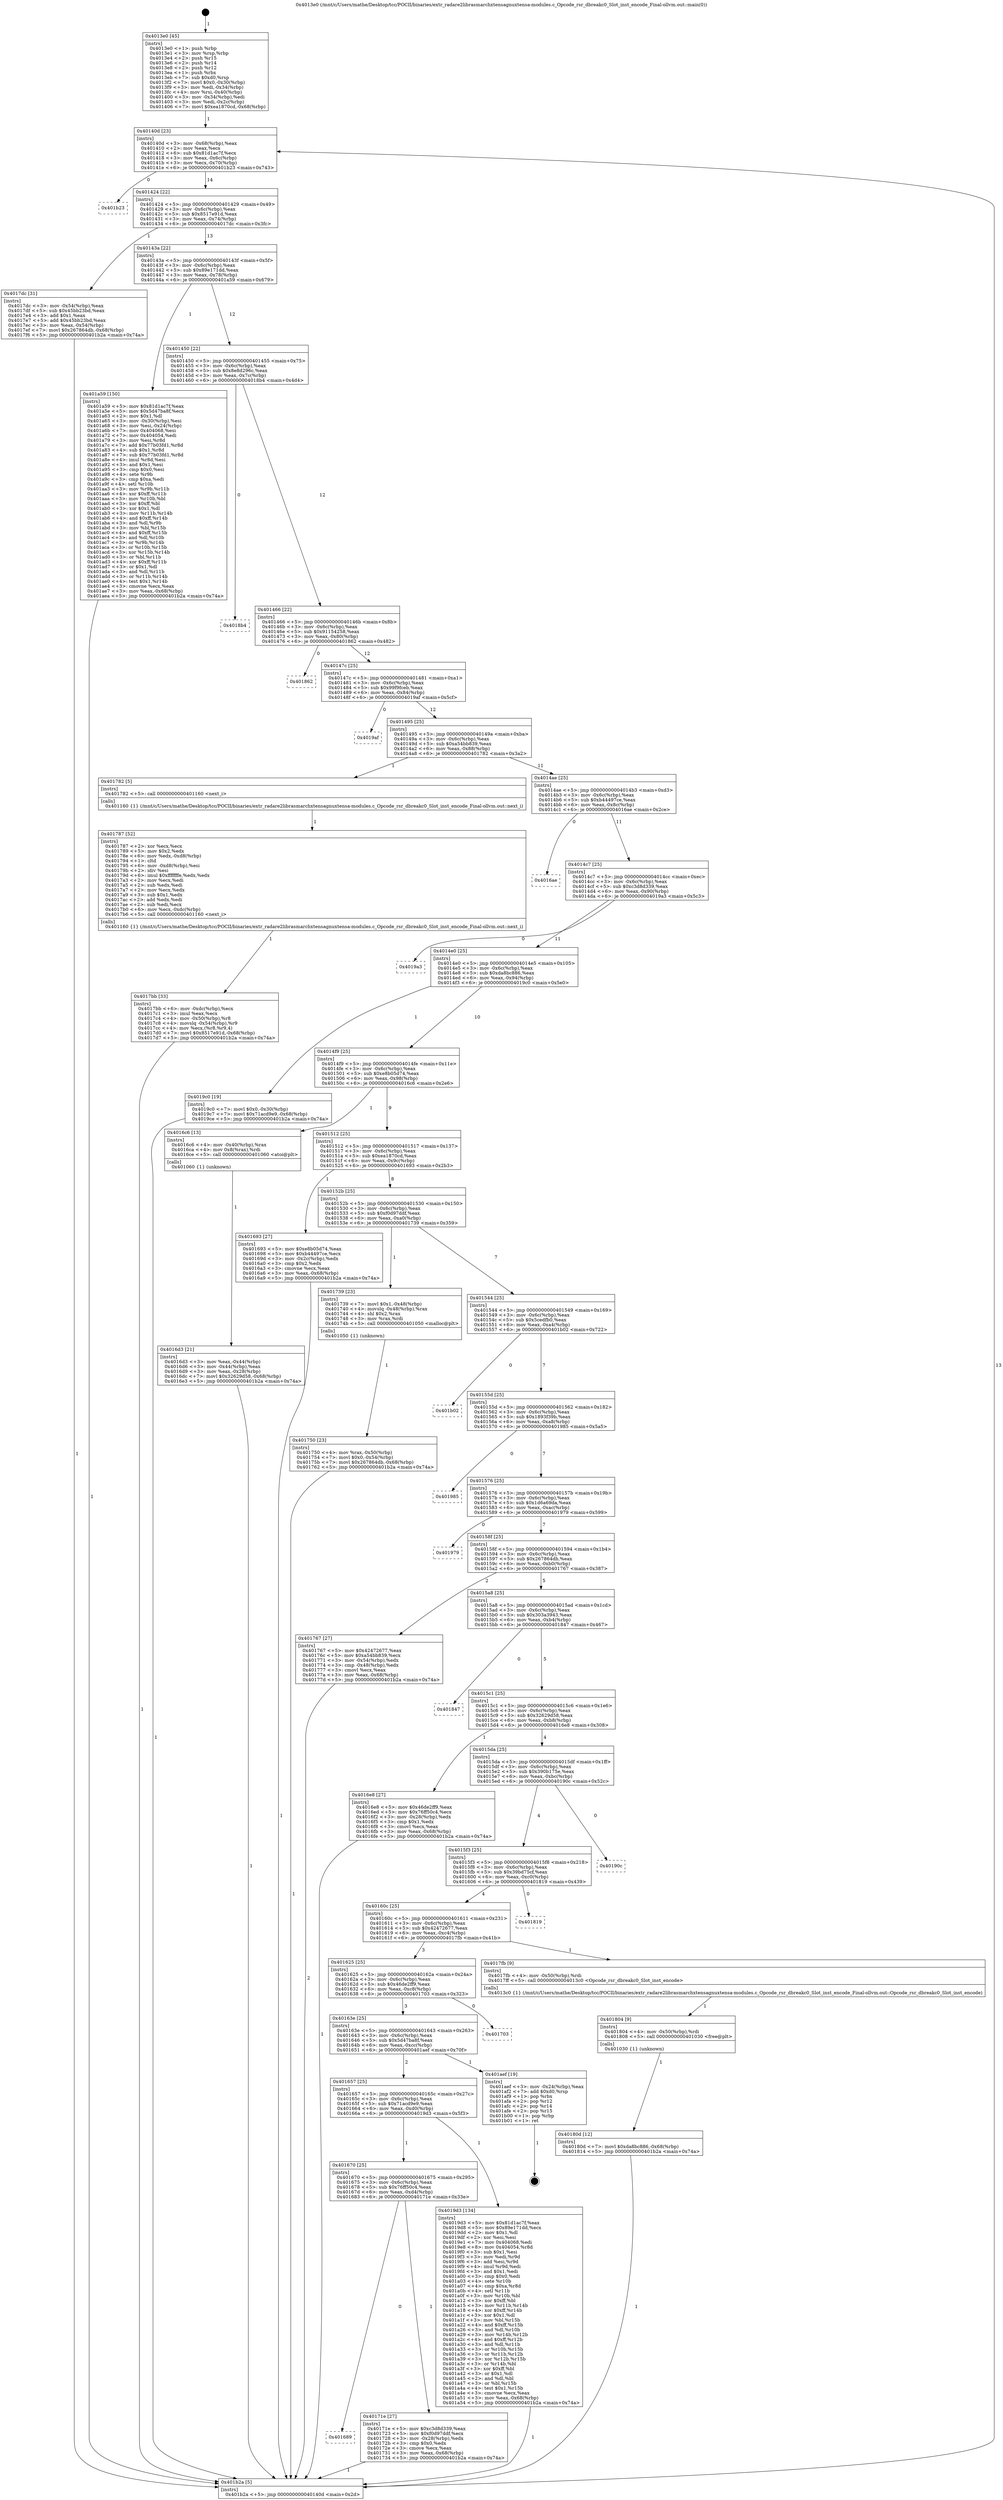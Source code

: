 digraph "0x4013e0" {
  label = "0x4013e0 (/mnt/c/Users/mathe/Desktop/tcc/POCII/binaries/extr_radare2librasmarchxtensagnuxtensa-modules.c_Opcode_rsr_dbreakc0_Slot_inst_encode_Final-ollvm.out::main(0))"
  labelloc = "t"
  node[shape=record]

  Entry [label="",width=0.3,height=0.3,shape=circle,fillcolor=black,style=filled]
  "0x40140d" [label="{
     0x40140d [23]\l
     | [instrs]\l
     &nbsp;&nbsp;0x40140d \<+3\>: mov -0x68(%rbp),%eax\l
     &nbsp;&nbsp;0x401410 \<+2\>: mov %eax,%ecx\l
     &nbsp;&nbsp;0x401412 \<+6\>: sub $0x81d1ac7f,%ecx\l
     &nbsp;&nbsp;0x401418 \<+3\>: mov %eax,-0x6c(%rbp)\l
     &nbsp;&nbsp;0x40141b \<+3\>: mov %ecx,-0x70(%rbp)\l
     &nbsp;&nbsp;0x40141e \<+6\>: je 0000000000401b23 \<main+0x743\>\l
  }"]
  "0x401b23" [label="{
     0x401b23\l
  }", style=dashed]
  "0x401424" [label="{
     0x401424 [22]\l
     | [instrs]\l
     &nbsp;&nbsp;0x401424 \<+5\>: jmp 0000000000401429 \<main+0x49\>\l
     &nbsp;&nbsp;0x401429 \<+3\>: mov -0x6c(%rbp),%eax\l
     &nbsp;&nbsp;0x40142c \<+5\>: sub $0x8517e91d,%eax\l
     &nbsp;&nbsp;0x401431 \<+3\>: mov %eax,-0x74(%rbp)\l
     &nbsp;&nbsp;0x401434 \<+6\>: je 00000000004017dc \<main+0x3fc\>\l
  }"]
  Exit [label="",width=0.3,height=0.3,shape=circle,fillcolor=black,style=filled,peripheries=2]
  "0x4017dc" [label="{
     0x4017dc [31]\l
     | [instrs]\l
     &nbsp;&nbsp;0x4017dc \<+3\>: mov -0x54(%rbp),%eax\l
     &nbsp;&nbsp;0x4017df \<+5\>: sub $0x45bb23bd,%eax\l
     &nbsp;&nbsp;0x4017e4 \<+3\>: add $0x1,%eax\l
     &nbsp;&nbsp;0x4017e7 \<+5\>: add $0x45bb23bd,%eax\l
     &nbsp;&nbsp;0x4017ec \<+3\>: mov %eax,-0x54(%rbp)\l
     &nbsp;&nbsp;0x4017ef \<+7\>: movl $0x267864db,-0x68(%rbp)\l
     &nbsp;&nbsp;0x4017f6 \<+5\>: jmp 0000000000401b2a \<main+0x74a\>\l
  }"]
  "0x40143a" [label="{
     0x40143a [22]\l
     | [instrs]\l
     &nbsp;&nbsp;0x40143a \<+5\>: jmp 000000000040143f \<main+0x5f\>\l
     &nbsp;&nbsp;0x40143f \<+3\>: mov -0x6c(%rbp),%eax\l
     &nbsp;&nbsp;0x401442 \<+5\>: sub $0x89e171dd,%eax\l
     &nbsp;&nbsp;0x401447 \<+3\>: mov %eax,-0x78(%rbp)\l
     &nbsp;&nbsp;0x40144a \<+6\>: je 0000000000401a59 \<main+0x679\>\l
  }"]
  "0x40180d" [label="{
     0x40180d [12]\l
     | [instrs]\l
     &nbsp;&nbsp;0x40180d \<+7\>: movl $0xda8bc886,-0x68(%rbp)\l
     &nbsp;&nbsp;0x401814 \<+5\>: jmp 0000000000401b2a \<main+0x74a\>\l
  }"]
  "0x401a59" [label="{
     0x401a59 [150]\l
     | [instrs]\l
     &nbsp;&nbsp;0x401a59 \<+5\>: mov $0x81d1ac7f,%eax\l
     &nbsp;&nbsp;0x401a5e \<+5\>: mov $0x5d47ba8f,%ecx\l
     &nbsp;&nbsp;0x401a63 \<+2\>: mov $0x1,%dl\l
     &nbsp;&nbsp;0x401a65 \<+3\>: mov -0x30(%rbp),%esi\l
     &nbsp;&nbsp;0x401a68 \<+3\>: mov %esi,-0x24(%rbp)\l
     &nbsp;&nbsp;0x401a6b \<+7\>: mov 0x404068,%esi\l
     &nbsp;&nbsp;0x401a72 \<+7\>: mov 0x404054,%edi\l
     &nbsp;&nbsp;0x401a79 \<+3\>: mov %esi,%r8d\l
     &nbsp;&nbsp;0x401a7c \<+7\>: add $0x77b03fd1,%r8d\l
     &nbsp;&nbsp;0x401a83 \<+4\>: sub $0x1,%r8d\l
     &nbsp;&nbsp;0x401a87 \<+7\>: sub $0x77b03fd1,%r8d\l
     &nbsp;&nbsp;0x401a8e \<+4\>: imul %r8d,%esi\l
     &nbsp;&nbsp;0x401a92 \<+3\>: and $0x1,%esi\l
     &nbsp;&nbsp;0x401a95 \<+3\>: cmp $0x0,%esi\l
     &nbsp;&nbsp;0x401a98 \<+4\>: sete %r9b\l
     &nbsp;&nbsp;0x401a9c \<+3\>: cmp $0xa,%edi\l
     &nbsp;&nbsp;0x401a9f \<+4\>: setl %r10b\l
     &nbsp;&nbsp;0x401aa3 \<+3\>: mov %r9b,%r11b\l
     &nbsp;&nbsp;0x401aa6 \<+4\>: xor $0xff,%r11b\l
     &nbsp;&nbsp;0x401aaa \<+3\>: mov %r10b,%bl\l
     &nbsp;&nbsp;0x401aad \<+3\>: xor $0xff,%bl\l
     &nbsp;&nbsp;0x401ab0 \<+3\>: xor $0x1,%dl\l
     &nbsp;&nbsp;0x401ab3 \<+3\>: mov %r11b,%r14b\l
     &nbsp;&nbsp;0x401ab6 \<+4\>: and $0xff,%r14b\l
     &nbsp;&nbsp;0x401aba \<+3\>: and %dl,%r9b\l
     &nbsp;&nbsp;0x401abd \<+3\>: mov %bl,%r15b\l
     &nbsp;&nbsp;0x401ac0 \<+4\>: and $0xff,%r15b\l
     &nbsp;&nbsp;0x401ac4 \<+3\>: and %dl,%r10b\l
     &nbsp;&nbsp;0x401ac7 \<+3\>: or %r9b,%r14b\l
     &nbsp;&nbsp;0x401aca \<+3\>: or %r10b,%r15b\l
     &nbsp;&nbsp;0x401acd \<+3\>: xor %r15b,%r14b\l
     &nbsp;&nbsp;0x401ad0 \<+3\>: or %bl,%r11b\l
     &nbsp;&nbsp;0x401ad3 \<+4\>: xor $0xff,%r11b\l
     &nbsp;&nbsp;0x401ad7 \<+3\>: or $0x1,%dl\l
     &nbsp;&nbsp;0x401ada \<+3\>: and %dl,%r11b\l
     &nbsp;&nbsp;0x401add \<+3\>: or %r11b,%r14b\l
     &nbsp;&nbsp;0x401ae0 \<+4\>: test $0x1,%r14b\l
     &nbsp;&nbsp;0x401ae4 \<+3\>: cmovne %ecx,%eax\l
     &nbsp;&nbsp;0x401ae7 \<+3\>: mov %eax,-0x68(%rbp)\l
     &nbsp;&nbsp;0x401aea \<+5\>: jmp 0000000000401b2a \<main+0x74a\>\l
  }"]
  "0x401450" [label="{
     0x401450 [22]\l
     | [instrs]\l
     &nbsp;&nbsp;0x401450 \<+5\>: jmp 0000000000401455 \<main+0x75\>\l
     &nbsp;&nbsp;0x401455 \<+3\>: mov -0x6c(%rbp),%eax\l
     &nbsp;&nbsp;0x401458 \<+5\>: sub $0x8e8d296c,%eax\l
     &nbsp;&nbsp;0x40145d \<+3\>: mov %eax,-0x7c(%rbp)\l
     &nbsp;&nbsp;0x401460 \<+6\>: je 00000000004018b4 \<main+0x4d4\>\l
  }"]
  "0x401804" [label="{
     0x401804 [9]\l
     | [instrs]\l
     &nbsp;&nbsp;0x401804 \<+4\>: mov -0x50(%rbp),%rdi\l
     &nbsp;&nbsp;0x401808 \<+5\>: call 0000000000401030 \<free@plt\>\l
     | [calls]\l
     &nbsp;&nbsp;0x401030 \{1\} (unknown)\l
  }"]
  "0x4018b4" [label="{
     0x4018b4\l
  }", style=dashed]
  "0x401466" [label="{
     0x401466 [22]\l
     | [instrs]\l
     &nbsp;&nbsp;0x401466 \<+5\>: jmp 000000000040146b \<main+0x8b\>\l
     &nbsp;&nbsp;0x40146b \<+3\>: mov -0x6c(%rbp),%eax\l
     &nbsp;&nbsp;0x40146e \<+5\>: sub $0x91154258,%eax\l
     &nbsp;&nbsp;0x401473 \<+3\>: mov %eax,-0x80(%rbp)\l
     &nbsp;&nbsp;0x401476 \<+6\>: je 0000000000401862 \<main+0x482\>\l
  }"]
  "0x4017bb" [label="{
     0x4017bb [33]\l
     | [instrs]\l
     &nbsp;&nbsp;0x4017bb \<+6\>: mov -0xdc(%rbp),%ecx\l
     &nbsp;&nbsp;0x4017c1 \<+3\>: imul %eax,%ecx\l
     &nbsp;&nbsp;0x4017c4 \<+4\>: mov -0x50(%rbp),%r8\l
     &nbsp;&nbsp;0x4017c8 \<+4\>: movslq -0x54(%rbp),%r9\l
     &nbsp;&nbsp;0x4017cc \<+4\>: mov %ecx,(%r8,%r9,4)\l
     &nbsp;&nbsp;0x4017d0 \<+7\>: movl $0x8517e91d,-0x68(%rbp)\l
     &nbsp;&nbsp;0x4017d7 \<+5\>: jmp 0000000000401b2a \<main+0x74a\>\l
  }"]
  "0x401862" [label="{
     0x401862\l
  }", style=dashed]
  "0x40147c" [label="{
     0x40147c [25]\l
     | [instrs]\l
     &nbsp;&nbsp;0x40147c \<+5\>: jmp 0000000000401481 \<main+0xa1\>\l
     &nbsp;&nbsp;0x401481 \<+3\>: mov -0x6c(%rbp),%eax\l
     &nbsp;&nbsp;0x401484 \<+5\>: sub $0x99f9fceb,%eax\l
     &nbsp;&nbsp;0x401489 \<+6\>: mov %eax,-0x84(%rbp)\l
     &nbsp;&nbsp;0x40148f \<+6\>: je 00000000004019af \<main+0x5cf\>\l
  }"]
  "0x401787" [label="{
     0x401787 [52]\l
     | [instrs]\l
     &nbsp;&nbsp;0x401787 \<+2\>: xor %ecx,%ecx\l
     &nbsp;&nbsp;0x401789 \<+5\>: mov $0x2,%edx\l
     &nbsp;&nbsp;0x40178e \<+6\>: mov %edx,-0xd8(%rbp)\l
     &nbsp;&nbsp;0x401794 \<+1\>: cltd\l
     &nbsp;&nbsp;0x401795 \<+6\>: mov -0xd8(%rbp),%esi\l
     &nbsp;&nbsp;0x40179b \<+2\>: idiv %esi\l
     &nbsp;&nbsp;0x40179d \<+6\>: imul $0xfffffffe,%edx,%edx\l
     &nbsp;&nbsp;0x4017a3 \<+2\>: mov %ecx,%edi\l
     &nbsp;&nbsp;0x4017a5 \<+2\>: sub %edx,%edi\l
     &nbsp;&nbsp;0x4017a7 \<+2\>: mov %ecx,%edx\l
     &nbsp;&nbsp;0x4017a9 \<+3\>: sub $0x1,%edx\l
     &nbsp;&nbsp;0x4017ac \<+2\>: add %edx,%edi\l
     &nbsp;&nbsp;0x4017ae \<+2\>: sub %edi,%ecx\l
     &nbsp;&nbsp;0x4017b0 \<+6\>: mov %ecx,-0xdc(%rbp)\l
     &nbsp;&nbsp;0x4017b6 \<+5\>: call 0000000000401160 \<next_i\>\l
     | [calls]\l
     &nbsp;&nbsp;0x401160 \{1\} (/mnt/c/Users/mathe/Desktop/tcc/POCII/binaries/extr_radare2librasmarchxtensagnuxtensa-modules.c_Opcode_rsr_dbreakc0_Slot_inst_encode_Final-ollvm.out::next_i)\l
  }"]
  "0x4019af" [label="{
     0x4019af\l
  }", style=dashed]
  "0x401495" [label="{
     0x401495 [25]\l
     | [instrs]\l
     &nbsp;&nbsp;0x401495 \<+5\>: jmp 000000000040149a \<main+0xba\>\l
     &nbsp;&nbsp;0x40149a \<+3\>: mov -0x6c(%rbp),%eax\l
     &nbsp;&nbsp;0x40149d \<+5\>: sub $0xa54bb839,%eax\l
     &nbsp;&nbsp;0x4014a2 \<+6\>: mov %eax,-0x88(%rbp)\l
     &nbsp;&nbsp;0x4014a8 \<+6\>: je 0000000000401782 \<main+0x3a2\>\l
  }"]
  "0x401750" [label="{
     0x401750 [23]\l
     | [instrs]\l
     &nbsp;&nbsp;0x401750 \<+4\>: mov %rax,-0x50(%rbp)\l
     &nbsp;&nbsp;0x401754 \<+7\>: movl $0x0,-0x54(%rbp)\l
     &nbsp;&nbsp;0x40175b \<+7\>: movl $0x267864db,-0x68(%rbp)\l
     &nbsp;&nbsp;0x401762 \<+5\>: jmp 0000000000401b2a \<main+0x74a\>\l
  }"]
  "0x401782" [label="{
     0x401782 [5]\l
     | [instrs]\l
     &nbsp;&nbsp;0x401782 \<+5\>: call 0000000000401160 \<next_i\>\l
     | [calls]\l
     &nbsp;&nbsp;0x401160 \{1\} (/mnt/c/Users/mathe/Desktop/tcc/POCII/binaries/extr_radare2librasmarchxtensagnuxtensa-modules.c_Opcode_rsr_dbreakc0_Slot_inst_encode_Final-ollvm.out::next_i)\l
  }"]
  "0x4014ae" [label="{
     0x4014ae [25]\l
     | [instrs]\l
     &nbsp;&nbsp;0x4014ae \<+5\>: jmp 00000000004014b3 \<main+0xd3\>\l
     &nbsp;&nbsp;0x4014b3 \<+3\>: mov -0x6c(%rbp),%eax\l
     &nbsp;&nbsp;0x4014b6 \<+5\>: sub $0xb44497ce,%eax\l
     &nbsp;&nbsp;0x4014bb \<+6\>: mov %eax,-0x8c(%rbp)\l
     &nbsp;&nbsp;0x4014c1 \<+6\>: je 00000000004016ae \<main+0x2ce\>\l
  }"]
  "0x401689" [label="{
     0x401689\l
  }", style=dashed]
  "0x4016ae" [label="{
     0x4016ae\l
  }", style=dashed]
  "0x4014c7" [label="{
     0x4014c7 [25]\l
     | [instrs]\l
     &nbsp;&nbsp;0x4014c7 \<+5\>: jmp 00000000004014cc \<main+0xec\>\l
     &nbsp;&nbsp;0x4014cc \<+3\>: mov -0x6c(%rbp),%eax\l
     &nbsp;&nbsp;0x4014cf \<+5\>: sub $0xc3d8d339,%eax\l
     &nbsp;&nbsp;0x4014d4 \<+6\>: mov %eax,-0x90(%rbp)\l
     &nbsp;&nbsp;0x4014da \<+6\>: je 00000000004019a3 \<main+0x5c3\>\l
  }"]
  "0x40171e" [label="{
     0x40171e [27]\l
     | [instrs]\l
     &nbsp;&nbsp;0x40171e \<+5\>: mov $0xc3d8d339,%eax\l
     &nbsp;&nbsp;0x401723 \<+5\>: mov $0xf0d97ddf,%ecx\l
     &nbsp;&nbsp;0x401728 \<+3\>: mov -0x28(%rbp),%edx\l
     &nbsp;&nbsp;0x40172b \<+3\>: cmp $0x0,%edx\l
     &nbsp;&nbsp;0x40172e \<+3\>: cmove %ecx,%eax\l
     &nbsp;&nbsp;0x401731 \<+3\>: mov %eax,-0x68(%rbp)\l
     &nbsp;&nbsp;0x401734 \<+5\>: jmp 0000000000401b2a \<main+0x74a\>\l
  }"]
  "0x4019a3" [label="{
     0x4019a3\l
  }", style=dashed]
  "0x4014e0" [label="{
     0x4014e0 [25]\l
     | [instrs]\l
     &nbsp;&nbsp;0x4014e0 \<+5\>: jmp 00000000004014e5 \<main+0x105\>\l
     &nbsp;&nbsp;0x4014e5 \<+3\>: mov -0x6c(%rbp),%eax\l
     &nbsp;&nbsp;0x4014e8 \<+5\>: sub $0xda8bc886,%eax\l
     &nbsp;&nbsp;0x4014ed \<+6\>: mov %eax,-0x94(%rbp)\l
     &nbsp;&nbsp;0x4014f3 \<+6\>: je 00000000004019c0 \<main+0x5e0\>\l
  }"]
  "0x401670" [label="{
     0x401670 [25]\l
     | [instrs]\l
     &nbsp;&nbsp;0x401670 \<+5\>: jmp 0000000000401675 \<main+0x295\>\l
     &nbsp;&nbsp;0x401675 \<+3\>: mov -0x6c(%rbp),%eax\l
     &nbsp;&nbsp;0x401678 \<+5\>: sub $0x76ff50c4,%eax\l
     &nbsp;&nbsp;0x40167d \<+6\>: mov %eax,-0xd4(%rbp)\l
     &nbsp;&nbsp;0x401683 \<+6\>: je 000000000040171e \<main+0x33e\>\l
  }"]
  "0x4019c0" [label="{
     0x4019c0 [19]\l
     | [instrs]\l
     &nbsp;&nbsp;0x4019c0 \<+7\>: movl $0x0,-0x30(%rbp)\l
     &nbsp;&nbsp;0x4019c7 \<+7\>: movl $0x71acd9e9,-0x68(%rbp)\l
     &nbsp;&nbsp;0x4019ce \<+5\>: jmp 0000000000401b2a \<main+0x74a\>\l
  }"]
  "0x4014f9" [label="{
     0x4014f9 [25]\l
     | [instrs]\l
     &nbsp;&nbsp;0x4014f9 \<+5\>: jmp 00000000004014fe \<main+0x11e\>\l
     &nbsp;&nbsp;0x4014fe \<+3\>: mov -0x6c(%rbp),%eax\l
     &nbsp;&nbsp;0x401501 \<+5\>: sub $0xe8b05d74,%eax\l
     &nbsp;&nbsp;0x401506 \<+6\>: mov %eax,-0x98(%rbp)\l
     &nbsp;&nbsp;0x40150c \<+6\>: je 00000000004016c6 \<main+0x2e6\>\l
  }"]
  "0x4019d3" [label="{
     0x4019d3 [134]\l
     | [instrs]\l
     &nbsp;&nbsp;0x4019d3 \<+5\>: mov $0x81d1ac7f,%eax\l
     &nbsp;&nbsp;0x4019d8 \<+5\>: mov $0x89e171dd,%ecx\l
     &nbsp;&nbsp;0x4019dd \<+2\>: mov $0x1,%dl\l
     &nbsp;&nbsp;0x4019df \<+2\>: xor %esi,%esi\l
     &nbsp;&nbsp;0x4019e1 \<+7\>: mov 0x404068,%edi\l
     &nbsp;&nbsp;0x4019e8 \<+8\>: mov 0x404054,%r8d\l
     &nbsp;&nbsp;0x4019f0 \<+3\>: sub $0x1,%esi\l
     &nbsp;&nbsp;0x4019f3 \<+3\>: mov %edi,%r9d\l
     &nbsp;&nbsp;0x4019f6 \<+3\>: add %esi,%r9d\l
     &nbsp;&nbsp;0x4019f9 \<+4\>: imul %r9d,%edi\l
     &nbsp;&nbsp;0x4019fd \<+3\>: and $0x1,%edi\l
     &nbsp;&nbsp;0x401a00 \<+3\>: cmp $0x0,%edi\l
     &nbsp;&nbsp;0x401a03 \<+4\>: sete %r10b\l
     &nbsp;&nbsp;0x401a07 \<+4\>: cmp $0xa,%r8d\l
     &nbsp;&nbsp;0x401a0b \<+4\>: setl %r11b\l
     &nbsp;&nbsp;0x401a0f \<+3\>: mov %r10b,%bl\l
     &nbsp;&nbsp;0x401a12 \<+3\>: xor $0xff,%bl\l
     &nbsp;&nbsp;0x401a15 \<+3\>: mov %r11b,%r14b\l
     &nbsp;&nbsp;0x401a18 \<+4\>: xor $0xff,%r14b\l
     &nbsp;&nbsp;0x401a1c \<+3\>: xor $0x1,%dl\l
     &nbsp;&nbsp;0x401a1f \<+3\>: mov %bl,%r15b\l
     &nbsp;&nbsp;0x401a22 \<+4\>: and $0xff,%r15b\l
     &nbsp;&nbsp;0x401a26 \<+3\>: and %dl,%r10b\l
     &nbsp;&nbsp;0x401a29 \<+3\>: mov %r14b,%r12b\l
     &nbsp;&nbsp;0x401a2c \<+4\>: and $0xff,%r12b\l
     &nbsp;&nbsp;0x401a30 \<+3\>: and %dl,%r11b\l
     &nbsp;&nbsp;0x401a33 \<+3\>: or %r10b,%r15b\l
     &nbsp;&nbsp;0x401a36 \<+3\>: or %r11b,%r12b\l
     &nbsp;&nbsp;0x401a39 \<+3\>: xor %r12b,%r15b\l
     &nbsp;&nbsp;0x401a3c \<+3\>: or %r14b,%bl\l
     &nbsp;&nbsp;0x401a3f \<+3\>: xor $0xff,%bl\l
     &nbsp;&nbsp;0x401a42 \<+3\>: or $0x1,%dl\l
     &nbsp;&nbsp;0x401a45 \<+2\>: and %dl,%bl\l
     &nbsp;&nbsp;0x401a47 \<+3\>: or %bl,%r15b\l
     &nbsp;&nbsp;0x401a4a \<+4\>: test $0x1,%r15b\l
     &nbsp;&nbsp;0x401a4e \<+3\>: cmovne %ecx,%eax\l
     &nbsp;&nbsp;0x401a51 \<+3\>: mov %eax,-0x68(%rbp)\l
     &nbsp;&nbsp;0x401a54 \<+5\>: jmp 0000000000401b2a \<main+0x74a\>\l
  }"]
  "0x4016c6" [label="{
     0x4016c6 [13]\l
     | [instrs]\l
     &nbsp;&nbsp;0x4016c6 \<+4\>: mov -0x40(%rbp),%rax\l
     &nbsp;&nbsp;0x4016ca \<+4\>: mov 0x8(%rax),%rdi\l
     &nbsp;&nbsp;0x4016ce \<+5\>: call 0000000000401060 \<atoi@plt\>\l
     | [calls]\l
     &nbsp;&nbsp;0x401060 \{1\} (unknown)\l
  }"]
  "0x401512" [label="{
     0x401512 [25]\l
     | [instrs]\l
     &nbsp;&nbsp;0x401512 \<+5\>: jmp 0000000000401517 \<main+0x137\>\l
     &nbsp;&nbsp;0x401517 \<+3\>: mov -0x6c(%rbp),%eax\l
     &nbsp;&nbsp;0x40151a \<+5\>: sub $0xea1870cd,%eax\l
     &nbsp;&nbsp;0x40151f \<+6\>: mov %eax,-0x9c(%rbp)\l
     &nbsp;&nbsp;0x401525 \<+6\>: je 0000000000401693 \<main+0x2b3\>\l
  }"]
  "0x401657" [label="{
     0x401657 [25]\l
     | [instrs]\l
     &nbsp;&nbsp;0x401657 \<+5\>: jmp 000000000040165c \<main+0x27c\>\l
     &nbsp;&nbsp;0x40165c \<+3\>: mov -0x6c(%rbp),%eax\l
     &nbsp;&nbsp;0x40165f \<+5\>: sub $0x71acd9e9,%eax\l
     &nbsp;&nbsp;0x401664 \<+6\>: mov %eax,-0xd0(%rbp)\l
     &nbsp;&nbsp;0x40166a \<+6\>: je 00000000004019d3 \<main+0x5f3\>\l
  }"]
  "0x401693" [label="{
     0x401693 [27]\l
     | [instrs]\l
     &nbsp;&nbsp;0x401693 \<+5\>: mov $0xe8b05d74,%eax\l
     &nbsp;&nbsp;0x401698 \<+5\>: mov $0xb44497ce,%ecx\l
     &nbsp;&nbsp;0x40169d \<+3\>: mov -0x2c(%rbp),%edx\l
     &nbsp;&nbsp;0x4016a0 \<+3\>: cmp $0x2,%edx\l
     &nbsp;&nbsp;0x4016a3 \<+3\>: cmovne %ecx,%eax\l
     &nbsp;&nbsp;0x4016a6 \<+3\>: mov %eax,-0x68(%rbp)\l
     &nbsp;&nbsp;0x4016a9 \<+5\>: jmp 0000000000401b2a \<main+0x74a\>\l
  }"]
  "0x40152b" [label="{
     0x40152b [25]\l
     | [instrs]\l
     &nbsp;&nbsp;0x40152b \<+5\>: jmp 0000000000401530 \<main+0x150\>\l
     &nbsp;&nbsp;0x401530 \<+3\>: mov -0x6c(%rbp),%eax\l
     &nbsp;&nbsp;0x401533 \<+5\>: sub $0xf0d97ddf,%eax\l
     &nbsp;&nbsp;0x401538 \<+6\>: mov %eax,-0xa0(%rbp)\l
     &nbsp;&nbsp;0x40153e \<+6\>: je 0000000000401739 \<main+0x359\>\l
  }"]
  "0x401b2a" [label="{
     0x401b2a [5]\l
     | [instrs]\l
     &nbsp;&nbsp;0x401b2a \<+5\>: jmp 000000000040140d \<main+0x2d\>\l
  }"]
  "0x4013e0" [label="{
     0x4013e0 [45]\l
     | [instrs]\l
     &nbsp;&nbsp;0x4013e0 \<+1\>: push %rbp\l
     &nbsp;&nbsp;0x4013e1 \<+3\>: mov %rsp,%rbp\l
     &nbsp;&nbsp;0x4013e4 \<+2\>: push %r15\l
     &nbsp;&nbsp;0x4013e6 \<+2\>: push %r14\l
     &nbsp;&nbsp;0x4013e8 \<+2\>: push %r12\l
     &nbsp;&nbsp;0x4013ea \<+1\>: push %rbx\l
     &nbsp;&nbsp;0x4013eb \<+7\>: sub $0xd0,%rsp\l
     &nbsp;&nbsp;0x4013f2 \<+7\>: movl $0x0,-0x30(%rbp)\l
     &nbsp;&nbsp;0x4013f9 \<+3\>: mov %edi,-0x34(%rbp)\l
     &nbsp;&nbsp;0x4013fc \<+4\>: mov %rsi,-0x40(%rbp)\l
     &nbsp;&nbsp;0x401400 \<+3\>: mov -0x34(%rbp),%edi\l
     &nbsp;&nbsp;0x401403 \<+3\>: mov %edi,-0x2c(%rbp)\l
     &nbsp;&nbsp;0x401406 \<+7\>: movl $0xea1870cd,-0x68(%rbp)\l
  }"]
  "0x4016d3" [label="{
     0x4016d3 [21]\l
     | [instrs]\l
     &nbsp;&nbsp;0x4016d3 \<+3\>: mov %eax,-0x44(%rbp)\l
     &nbsp;&nbsp;0x4016d6 \<+3\>: mov -0x44(%rbp),%eax\l
     &nbsp;&nbsp;0x4016d9 \<+3\>: mov %eax,-0x28(%rbp)\l
     &nbsp;&nbsp;0x4016dc \<+7\>: movl $0x32629d58,-0x68(%rbp)\l
     &nbsp;&nbsp;0x4016e3 \<+5\>: jmp 0000000000401b2a \<main+0x74a\>\l
  }"]
  "0x401aef" [label="{
     0x401aef [19]\l
     | [instrs]\l
     &nbsp;&nbsp;0x401aef \<+3\>: mov -0x24(%rbp),%eax\l
     &nbsp;&nbsp;0x401af2 \<+7\>: add $0xd0,%rsp\l
     &nbsp;&nbsp;0x401af9 \<+1\>: pop %rbx\l
     &nbsp;&nbsp;0x401afa \<+2\>: pop %r12\l
     &nbsp;&nbsp;0x401afc \<+2\>: pop %r14\l
     &nbsp;&nbsp;0x401afe \<+2\>: pop %r15\l
     &nbsp;&nbsp;0x401b00 \<+1\>: pop %rbp\l
     &nbsp;&nbsp;0x401b01 \<+1\>: ret\l
  }"]
  "0x401739" [label="{
     0x401739 [23]\l
     | [instrs]\l
     &nbsp;&nbsp;0x401739 \<+7\>: movl $0x1,-0x48(%rbp)\l
     &nbsp;&nbsp;0x401740 \<+4\>: movslq -0x48(%rbp),%rax\l
     &nbsp;&nbsp;0x401744 \<+4\>: shl $0x2,%rax\l
     &nbsp;&nbsp;0x401748 \<+3\>: mov %rax,%rdi\l
     &nbsp;&nbsp;0x40174b \<+5\>: call 0000000000401050 \<malloc@plt\>\l
     | [calls]\l
     &nbsp;&nbsp;0x401050 \{1\} (unknown)\l
  }"]
  "0x401544" [label="{
     0x401544 [25]\l
     | [instrs]\l
     &nbsp;&nbsp;0x401544 \<+5\>: jmp 0000000000401549 \<main+0x169\>\l
     &nbsp;&nbsp;0x401549 \<+3\>: mov -0x6c(%rbp),%eax\l
     &nbsp;&nbsp;0x40154c \<+5\>: sub $0x5cedfb0,%eax\l
     &nbsp;&nbsp;0x401551 \<+6\>: mov %eax,-0xa4(%rbp)\l
     &nbsp;&nbsp;0x401557 \<+6\>: je 0000000000401b02 \<main+0x722\>\l
  }"]
  "0x40163e" [label="{
     0x40163e [25]\l
     | [instrs]\l
     &nbsp;&nbsp;0x40163e \<+5\>: jmp 0000000000401643 \<main+0x263\>\l
     &nbsp;&nbsp;0x401643 \<+3\>: mov -0x6c(%rbp),%eax\l
     &nbsp;&nbsp;0x401646 \<+5\>: sub $0x5d47ba8f,%eax\l
     &nbsp;&nbsp;0x40164b \<+6\>: mov %eax,-0xcc(%rbp)\l
     &nbsp;&nbsp;0x401651 \<+6\>: je 0000000000401aef \<main+0x70f\>\l
  }"]
  "0x401b02" [label="{
     0x401b02\l
  }", style=dashed]
  "0x40155d" [label="{
     0x40155d [25]\l
     | [instrs]\l
     &nbsp;&nbsp;0x40155d \<+5\>: jmp 0000000000401562 \<main+0x182\>\l
     &nbsp;&nbsp;0x401562 \<+3\>: mov -0x6c(%rbp),%eax\l
     &nbsp;&nbsp;0x401565 \<+5\>: sub $0x1893f39b,%eax\l
     &nbsp;&nbsp;0x40156a \<+6\>: mov %eax,-0xa8(%rbp)\l
     &nbsp;&nbsp;0x401570 \<+6\>: je 0000000000401985 \<main+0x5a5\>\l
  }"]
  "0x401703" [label="{
     0x401703\l
  }", style=dashed]
  "0x401985" [label="{
     0x401985\l
  }", style=dashed]
  "0x401576" [label="{
     0x401576 [25]\l
     | [instrs]\l
     &nbsp;&nbsp;0x401576 \<+5\>: jmp 000000000040157b \<main+0x19b\>\l
     &nbsp;&nbsp;0x40157b \<+3\>: mov -0x6c(%rbp),%eax\l
     &nbsp;&nbsp;0x40157e \<+5\>: sub $0x1d6a69da,%eax\l
     &nbsp;&nbsp;0x401583 \<+6\>: mov %eax,-0xac(%rbp)\l
     &nbsp;&nbsp;0x401589 \<+6\>: je 0000000000401979 \<main+0x599\>\l
  }"]
  "0x401625" [label="{
     0x401625 [25]\l
     | [instrs]\l
     &nbsp;&nbsp;0x401625 \<+5\>: jmp 000000000040162a \<main+0x24a\>\l
     &nbsp;&nbsp;0x40162a \<+3\>: mov -0x6c(%rbp),%eax\l
     &nbsp;&nbsp;0x40162d \<+5\>: sub $0x46de2ff9,%eax\l
     &nbsp;&nbsp;0x401632 \<+6\>: mov %eax,-0xc8(%rbp)\l
     &nbsp;&nbsp;0x401638 \<+6\>: je 0000000000401703 \<main+0x323\>\l
  }"]
  "0x401979" [label="{
     0x401979\l
  }", style=dashed]
  "0x40158f" [label="{
     0x40158f [25]\l
     | [instrs]\l
     &nbsp;&nbsp;0x40158f \<+5\>: jmp 0000000000401594 \<main+0x1b4\>\l
     &nbsp;&nbsp;0x401594 \<+3\>: mov -0x6c(%rbp),%eax\l
     &nbsp;&nbsp;0x401597 \<+5\>: sub $0x267864db,%eax\l
     &nbsp;&nbsp;0x40159c \<+6\>: mov %eax,-0xb0(%rbp)\l
     &nbsp;&nbsp;0x4015a2 \<+6\>: je 0000000000401767 \<main+0x387\>\l
  }"]
  "0x4017fb" [label="{
     0x4017fb [9]\l
     | [instrs]\l
     &nbsp;&nbsp;0x4017fb \<+4\>: mov -0x50(%rbp),%rdi\l
     &nbsp;&nbsp;0x4017ff \<+5\>: call 00000000004013c0 \<Opcode_rsr_dbreakc0_Slot_inst_encode\>\l
     | [calls]\l
     &nbsp;&nbsp;0x4013c0 \{1\} (/mnt/c/Users/mathe/Desktop/tcc/POCII/binaries/extr_radare2librasmarchxtensagnuxtensa-modules.c_Opcode_rsr_dbreakc0_Slot_inst_encode_Final-ollvm.out::Opcode_rsr_dbreakc0_Slot_inst_encode)\l
  }"]
  "0x401767" [label="{
     0x401767 [27]\l
     | [instrs]\l
     &nbsp;&nbsp;0x401767 \<+5\>: mov $0x42472677,%eax\l
     &nbsp;&nbsp;0x40176c \<+5\>: mov $0xa54bb839,%ecx\l
     &nbsp;&nbsp;0x401771 \<+3\>: mov -0x54(%rbp),%edx\l
     &nbsp;&nbsp;0x401774 \<+3\>: cmp -0x48(%rbp),%edx\l
     &nbsp;&nbsp;0x401777 \<+3\>: cmovl %ecx,%eax\l
     &nbsp;&nbsp;0x40177a \<+3\>: mov %eax,-0x68(%rbp)\l
     &nbsp;&nbsp;0x40177d \<+5\>: jmp 0000000000401b2a \<main+0x74a\>\l
  }"]
  "0x4015a8" [label="{
     0x4015a8 [25]\l
     | [instrs]\l
     &nbsp;&nbsp;0x4015a8 \<+5\>: jmp 00000000004015ad \<main+0x1cd\>\l
     &nbsp;&nbsp;0x4015ad \<+3\>: mov -0x6c(%rbp),%eax\l
     &nbsp;&nbsp;0x4015b0 \<+5\>: sub $0x303a3943,%eax\l
     &nbsp;&nbsp;0x4015b5 \<+6\>: mov %eax,-0xb4(%rbp)\l
     &nbsp;&nbsp;0x4015bb \<+6\>: je 0000000000401847 \<main+0x467\>\l
  }"]
  "0x40160c" [label="{
     0x40160c [25]\l
     | [instrs]\l
     &nbsp;&nbsp;0x40160c \<+5\>: jmp 0000000000401611 \<main+0x231\>\l
     &nbsp;&nbsp;0x401611 \<+3\>: mov -0x6c(%rbp),%eax\l
     &nbsp;&nbsp;0x401614 \<+5\>: sub $0x42472677,%eax\l
     &nbsp;&nbsp;0x401619 \<+6\>: mov %eax,-0xc4(%rbp)\l
     &nbsp;&nbsp;0x40161f \<+6\>: je 00000000004017fb \<main+0x41b\>\l
  }"]
  "0x401847" [label="{
     0x401847\l
  }", style=dashed]
  "0x4015c1" [label="{
     0x4015c1 [25]\l
     | [instrs]\l
     &nbsp;&nbsp;0x4015c1 \<+5\>: jmp 00000000004015c6 \<main+0x1e6\>\l
     &nbsp;&nbsp;0x4015c6 \<+3\>: mov -0x6c(%rbp),%eax\l
     &nbsp;&nbsp;0x4015c9 \<+5\>: sub $0x32629d58,%eax\l
     &nbsp;&nbsp;0x4015ce \<+6\>: mov %eax,-0xb8(%rbp)\l
     &nbsp;&nbsp;0x4015d4 \<+6\>: je 00000000004016e8 \<main+0x308\>\l
  }"]
  "0x401819" [label="{
     0x401819\l
  }", style=dashed]
  "0x4016e8" [label="{
     0x4016e8 [27]\l
     | [instrs]\l
     &nbsp;&nbsp;0x4016e8 \<+5\>: mov $0x46de2ff9,%eax\l
     &nbsp;&nbsp;0x4016ed \<+5\>: mov $0x76ff50c4,%ecx\l
     &nbsp;&nbsp;0x4016f2 \<+3\>: mov -0x28(%rbp),%edx\l
     &nbsp;&nbsp;0x4016f5 \<+3\>: cmp $0x1,%edx\l
     &nbsp;&nbsp;0x4016f8 \<+3\>: cmovl %ecx,%eax\l
     &nbsp;&nbsp;0x4016fb \<+3\>: mov %eax,-0x68(%rbp)\l
     &nbsp;&nbsp;0x4016fe \<+5\>: jmp 0000000000401b2a \<main+0x74a\>\l
  }"]
  "0x4015da" [label="{
     0x4015da [25]\l
     | [instrs]\l
     &nbsp;&nbsp;0x4015da \<+5\>: jmp 00000000004015df \<main+0x1ff\>\l
     &nbsp;&nbsp;0x4015df \<+3\>: mov -0x6c(%rbp),%eax\l
     &nbsp;&nbsp;0x4015e2 \<+5\>: sub $0x390b175e,%eax\l
     &nbsp;&nbsp;0x4015e7 \<+6\>: mov %eax,-0xbc(%rbp)\l
     &nbsp;&nbsp;0x4015ed \<+6\>: je 000000000040190c \<main+0x52c\>\l
  }"]
  "0x4015f3" [label="{
     0x4015f3 [25]\l
     | [instrs]\l
     &nbsp;&nbsp;0x4015f3 \<+5\>: jmp 00000000004015f8 \<main+0x218\>\l
     &nbsp;&nbsp;0x4015f8 \<+3\>: mov -0x6c(%rbp),%eax\l
     &nbsp;&nbsp;0x4015fb \<+5\>: sub $0x39bd75cf,%eax\l
     &nbsp;&nbsp;0x401600 \<+6\>: mov %eax,-0xc0(%rbp)\l
     &nbsp;&nbsp;0x401606 \<+6\>: je 0000000000401819 \<main+0x439\>\l
  }"]
  "0x40190c" [label="{
     0x40190c\l
  }", style=dashed]
  Entry -> "0x4013e0" [label=" 1"]
  "0x40140d" -> "0x401b23" [label=" 0"]
  "0x40140d" -> "0x401424" [label=" 14"]
  "0x401aef" -> Exit [label=" 1"]
  "0x401424" -> "0x4017dc" [label=" 1"]
  "0x401424" -> "0x40143a" [label=" 13"]
  "0x401a59" -> "0x401b2a" [label=" 1"]
  "0x40143a" -> "0x401a59" [label=" 1"]
  "0x40143a" -> "0x401450" [label=" 12"]
  "0x4019d3" -> "0x401b2a" [label=" 1"]
  "0x401450" -> "0x4018b4" [label=" 0"]
  "0x401450" -> "0x401466" [label=" 12"]
  "0x4019c0" -> "0x401b2a" [label=" 1"]
  "0x401466" -> "0x401862" [label=" 0"]
  "0x401466" -> "0x40147c" [label=" 12"]
  "0x40180d" -> "0x401b2a" [label=" 1"]
  "0x40147c" -> "0x4019af" [label=" 0"]
  "0x40147c" -> "0x401495" [label=" 12"]
  "0x401804" -> "0x40180d" [label=" 1"]
  "0x401495" -> "0x401782" [label=" 1"]
  "0x401495" -> "0x4014ae" [label=" 11"]
  "0x4017fb" -> "0x401804" [label=" 1"]
  "0x4014ae" -> "0x4016ae" [label=" 0"]
  "0x4014ae" -> "0x4014c7" [label=" 11"]
  "0x4017dc" -> "0x401b2a" [label=" 1"]
  "0x4014c7" -> "0x4019a3" [label=" 0"]
  "0x4014c7" -> "0x4014e0" [label=" 11"]
  "0x4017bb" -> "0x401b2a" [label=" 1"]
  "0x4014e0" -> "0x4019c0" [label=" 1"]
  "0x4014e0" -> "0x4014f9" [label=" 10"]
  "0x401782" -> "0x401787" [label=" 1"]
  "0x4014f9" -> "0x4016c6" [label=" 1"]
  "0x4014f9" -> "0x401512" [label=" 9"]
  "0x401767" -> "0x401b2a" [label=" 2"]
  "0x401512" -> "0x401693" [label=" 1"]
  "0x401512" -> "0x40152b" [label=" 8"]
  "0x401693" -> "0x401b2a" [label=" 1"]
  "0x4013e0" -> "0x40140d" [label=" 1"]
  "0x401b2a" -> "0x40140d" [label=" 13"]
  "0x4016c6" -> "0x4016d3" [label=" 1"]
  "0x4016d3" -> "0x401b2a" [label=" 1"]
  "0x401739" -> "0x401750" [label=" 1"]
  "0x40152b" -> "0x401739" [label=" 1"]
  "0x40152b" -> "0x401544" [label=" 7"]
  "0x40171e" -> "0x401b2a" [label=" 1"]
  "0x401544" -> "0x401b02" [label=" 0"]
  "0x401544" -> "0x40155d" [label=" 7"]
  "0x401670" -> "0x40171e" [label=" 1"]
  "0x40155d" -> "0x401985" [label=" 0"]
  "0x40155d" -> "0x401576" [label=" 7"]
  "0x401787" -> "0x4017bb" [label=" 1"]
  "0x401576" -> "0x401979" [label=" 0"]
  "0x401576" -> "0x40158f" [label=" 7"]
  "0x401657" -> "0x4019d3" [label=" 1"]
  "0x40158f" -> "0x401767" [label=" 2"]
  "0x40158f" -> "0x4015a8" [label=" 5"]
  "0x401750" -> "0x401b2a" [label=" 1"]
  "0x4015a8" -> "0x401847" [label=" 0"]
  "0x4015a8" -> "0x4015c1" [label=" 5"]
  "0x40163e" -> "0x401aef" [label=" 1"]
  "0x4015c1" -> "0x4016e8" [label=" 1"]
  "0x4015c1" -> "0x4015da" [label=" 4"]
  "0x4016e8" -> "0x401b2a" [label=" 1"]
  "0x401670" -> "0x401689" [label=" 0"]
  "0x4015da" -> "0x40190c" [label=" 0"]
  "0x4015da" -> "0x4015f3" [label=" 4"]
  "0x401625" -> "0x40163e" [label=" 3"]
  "0x4015f3" -> "0x401819" [label=" 0"]
  "0x4015f3" -> "0x40160c" [label=" 4"]
  "0x40163e" -> "0x401657" [label=" 2"]
  "0x40160c" -> "0x4017fb" [label=" 1"]
  "0x40160c" -> "0x401625" [label=" 3"]
  "0x401657" -> "0x401670" [label=" 1"]
  "0x401625" -> "0x401703" [label=" 0"]
}
